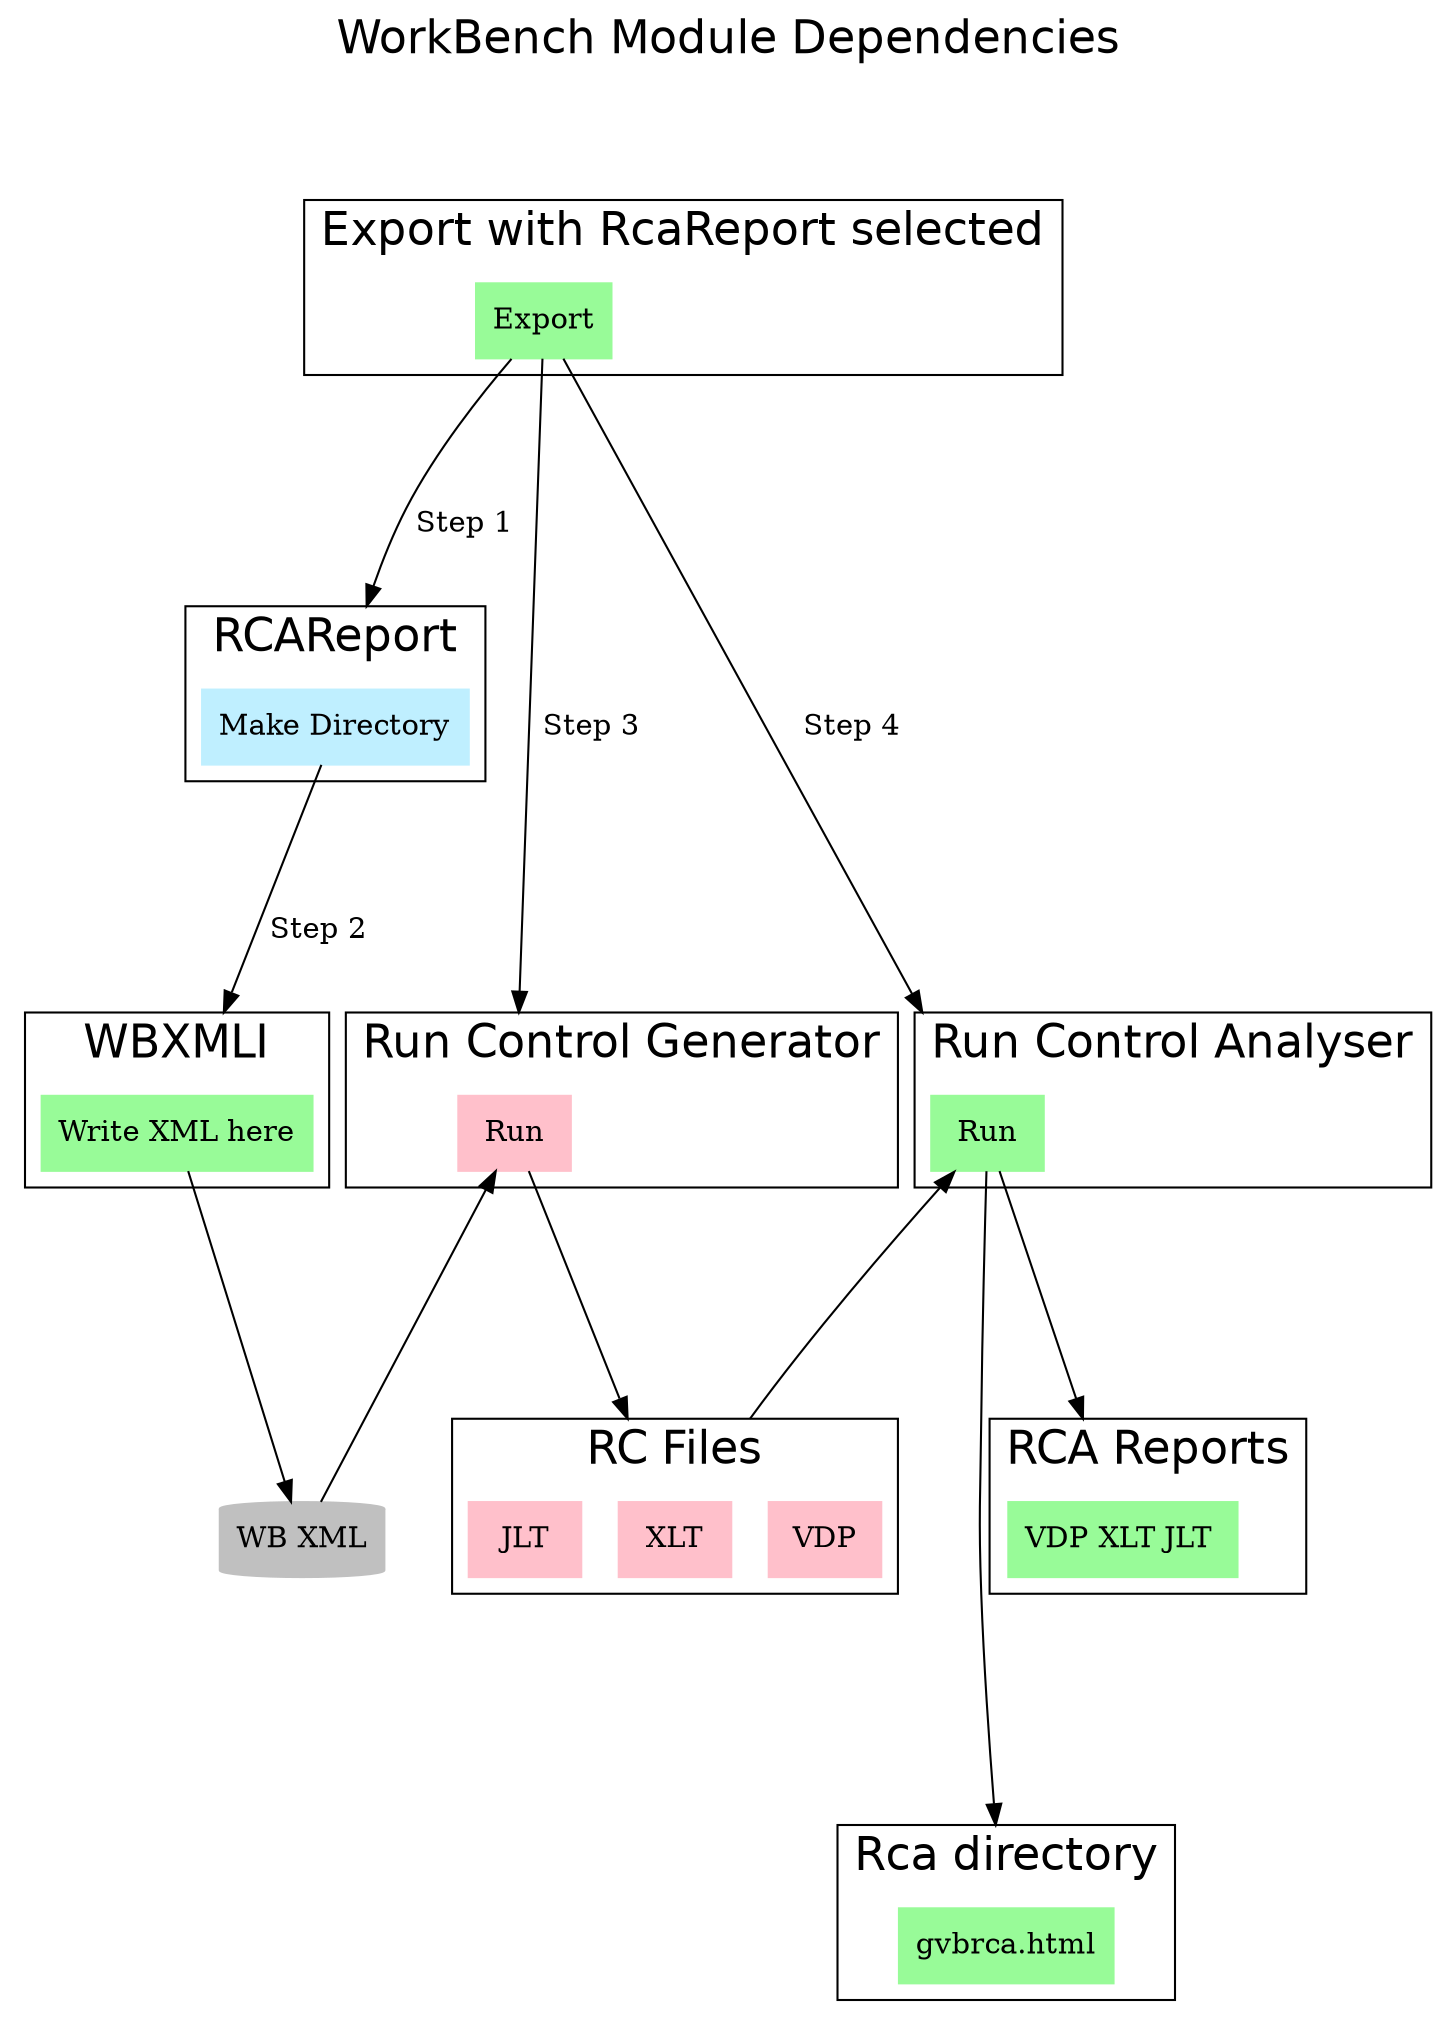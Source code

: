 digraph WorkBench {
    rankdir=TB
//Nodes
graph [label="WorkBench Module Dependencies\n\n\n", labelloc=t, labeljust=center, fontname=Helvetica, fontsize=22 ranksep="2 equally" compound=true ];
labeljust=center;

subgraph cluster_we { label="Export with RcaReport selected" node [shape=plaintext]
    export[label="Export" shape=rect style=filled color=PaleGreen]
}

    subgraph cluster_comp { label="RCAReport"  node [shape=plaintext] 
        DIR[label="Make Directory" shape=rect style=filled color="lightblue1" ]
    }

subgraph cluster_data { label="Run Control Analyser" node [shape=plaintext]
    rca[label="Run" shape=rect style=filled color=PaleGreen]
}

subgraph cluster_xmlidir { label="WBXMLI" node [shape=plaintext]
    xmlidir[label="Write XML here" shape=rect style=filled color=PaleGreen]
}

subgraph cluster_rcadir { label="Rca directory" node [shape=plaintext]
    rcadir[label="gvbrca.html" shape=rect style=filled color=PaleGreen]
}

subgraph cluster_reports { label="RCA Reports" node [shape=plaintext]
    rcar[label="VDP XLT JLT " shape=rect style=filled color=PaleGreen]
}

subgraph cluster_rcg { label="Run Control Generator" node [shape=plaintext]
    rcg[label="Run" shape=rect style=filled color=pink]
}

subgraph cluster_rcfiles { label="RC Files" node [shape=plaintext]
    vdp[label="VDP" shape=rect style=filled color=pink]
    xlt[label="XLT" shape=rect style=filled color=pink]
    jlt[label="JLT" shape=rect style=filled color=pink]
}
xmf[label="WB XML" shape=cylinder style=filled color=grey]

export -> DIR [lhead=cluster_comp label=" Step 1"]
DIR -> xmlidir [lhead=cluster_xmlidir label=" Step 2"]
xmlidir -> xmf [lhead=cluster_xmldir]
export -> rcg [lhead=cluster_rcg label=" Step 3"]
rcg -> xlt [lhead=cluster_rcfiles]
rcg -> xmf [dir="back"]
export -> rca [lhead=cluster_data label=" Step 4"]
rca -> xlt [lhead=cluster_rcfiles dir="back"]
rca -> rcar [lhead=cluster_reports]
rca -> rcadir [lhead=cluster_rcadir]
DIR -> rcg [style="invis"]
rcar -> rcadir [style="invis"]
}